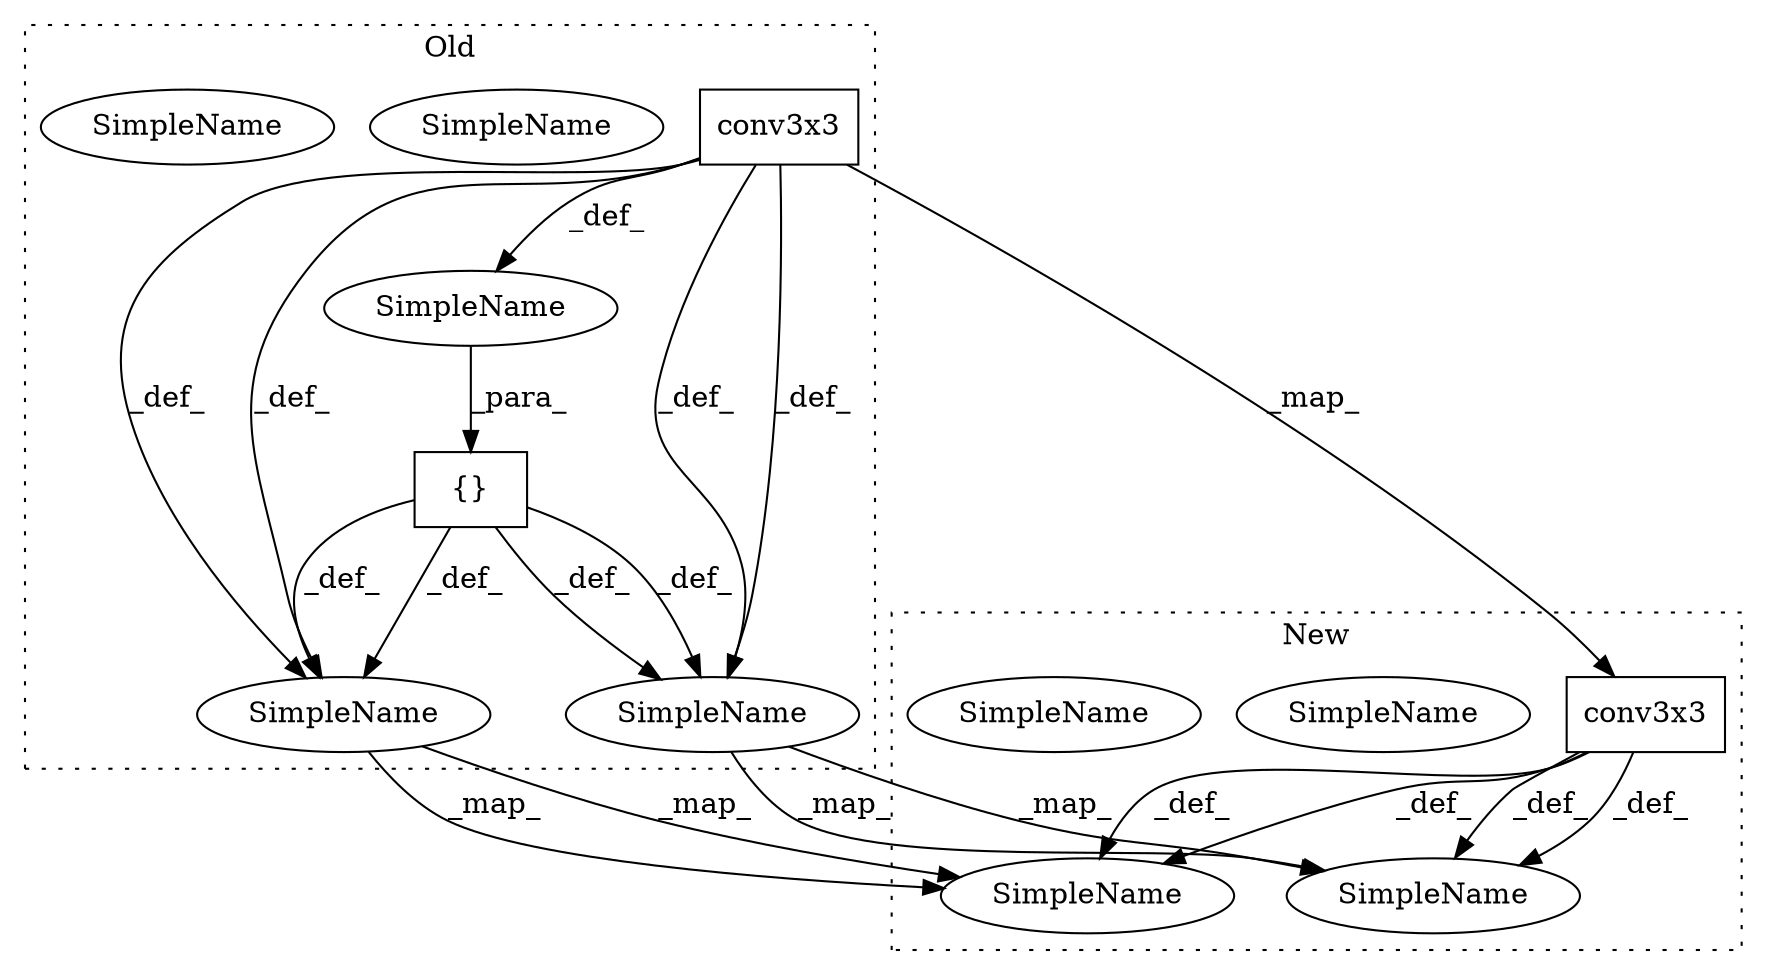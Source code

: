 digraph G {
subgraph cluster0 {
1 [label="conv3x3" a="32" s="21992,22022" l="8,1" shape="box"];
3 [label="{}" a="4" s="21986,22023" l="1,1" shape="box"];
4 [label="SimpleName" a="42" s="22128" l="5" shape="ellipse"];
7 [label="SimpleName" a="42" s="22128" l="5" shape="ellipse"];
8 [label="SimpleName" a="42" s="22085" l="5" shape="ellipse"];
11 [label="SimpleName" a="42" s="22085" l="5" shape="ellipse"];
12 [label="SimpleName" a="42" s="" l="" shape="ellipse"];
label = "Old";
style="dotted";
}
subgraph cluster1 {
2 [label="conv3x3" a="32" s="22510,22540" l="8,1" shape="box"];
5 [label="SimpleName" a="42" s="22645" l="5" shape="ellipse"];
6 [label="SimpleName" a="42" s="22645" l="5" shape="ellipse"];
9 [label="SimpleName" a="42" s="22602" l="5" shape="ellipse"];
10 [label="SimpleName" a="42" s="22602" l="5" shape="ellipse"];
label = "New";
style="dotted";
}
1 -> 11 [label="_def_"];
1 -> 11 [label="_def_"];
1 -> 12 [label="_def_"];
1 -> 7 [label="_def_"];
1 -> 2 [label="_map_"];
1 -> 7 [label="_def_"];
2 -> 6 [label="_def_"];
2 -> 10 [label="_def_"];
2 -> 6 [label="_def_"];
2 -> 10 [label="_def_"];
3 -> 7 [label="_def_"];
3 -> 7 [label="_def_"];
3 -> 11 [label="_def_"];
3 -> 11 [label="_def_"];
7 -> 6 [label="_map_"];
7 -> 6 [label="_map_"];
11 -> 10 [label="_map_"];
11 -> 10 [label="_map_"];
12 -> 3 [label="_para_"];
}